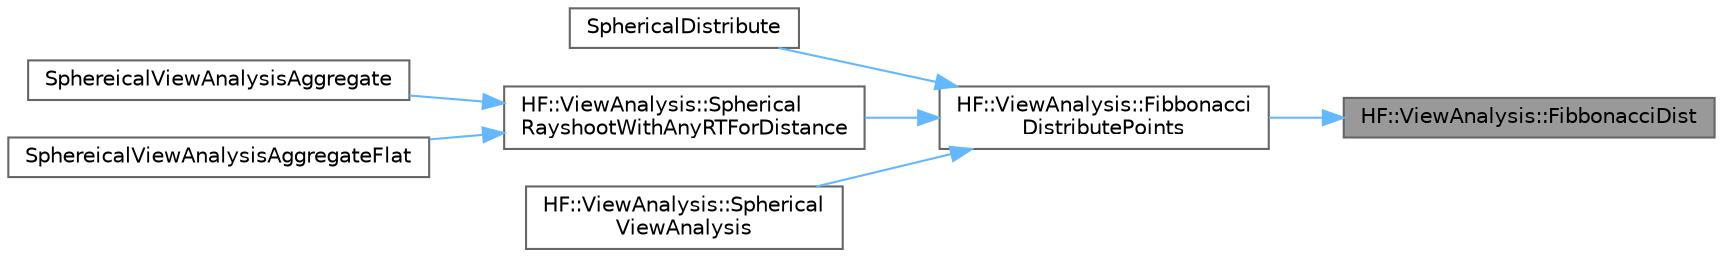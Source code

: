 digraph "HF::ViewAnalysis::FibbonacciDist"
{
 // LATEX_PDF_SIZE
  bgcolor="transparent";
  edge [fontname=Helvetica,fontsize=10,labelfontname=Helvetica,labelfontsize=10];
  node [fontname=Helvetica,fontsize=10,shape=box,height=0.2,width=0.4];
  rankdir="RL";
  Node1 [label="HF::ViewAnalysis::FibbonacciDist",height=0.2,width=0.4,color="gray40", fillcolor="grey60", style="filled", fontcolor="black",tooltip=" "];
  Node1 -> Node2 [dir="back",color="steelblue1",style="solid"];
  Node2 [label="HF::ViewAnalysis::Fibbonacci\lDistributePoints",height=0.2,width=0.4,color="grey40", fillcolor="white", style="filled",URL="$a00459.html#ga6ca336e3887ef82d17b0713c2bf862df",tooltip="Evenly distribute a set of points around a sphere centered at the origin."];
  Node2 -> Node3 [dir="back",color="steelblue1",style="solid"];
  Node3 [label="SphericalDistribute",height=0.2,width=0.4,color="grey40", fillcolor="white", style="filled",URL="$a00459.html#gaf572b7bec28d55bf2c72719742703dff",tooltip="Equally distribute points around a unit sphere."];
  Node2 -> Node4 [dir="back",color="steelblue1",style="solid"];
  Node4 [label="HF::ViewAnalysis::Spherical\lRayshootWithAnyRTForDistance",height=0.2,width=0.4,color="grey40", fillcolor="white", style="filled",URL="$a00459.html#ga78f77d24531d0fa55c9b60d7ec1bf32a",tooltip="Conduct view analysis and recieve a summarized set of results for each node."];
  Node4 -> Node5 [dir="back",color="steelblue1",style="solid"];
  Node5 [label="SphereicalViewAnalysisAggregate",height=0.2,width=0.4,color="grey40", fillcolor="white", style="filled",URL="$a00459.html#gab6b8e3eab649b42ac014fb7d02d54892",tooltip="Conduct view analysis, then aggregate the results."];
  Node4 -> Node6 [dir="back",color="steelblue1",style="solid"];
  Node6 [label="SphereicalViewAnalysisAggregateFlat",height=0.2,width=0.4,color="grey40", fillcolor="white", style="filled",URL="$a00459.html#gaa4c5714c1e557ef83a03d447eb30c6d0",tooltip="Conduct view analysis, and aggregate the results."];
  Node2 -> Node7 [dir="back",color="steelblue1",style="solid"];
  Node7 [label="HF::ViewAnalysis::Spherical\lViewAnalysis",height=0.2,width=0.4,color="grey40", fillcolor="white", style="filled",URL="$a00459.html#gaecaa04882696ac6d73173227bd28e91b",tooltip="Conduct view analysis with any Raytracer in parallel."];
}
